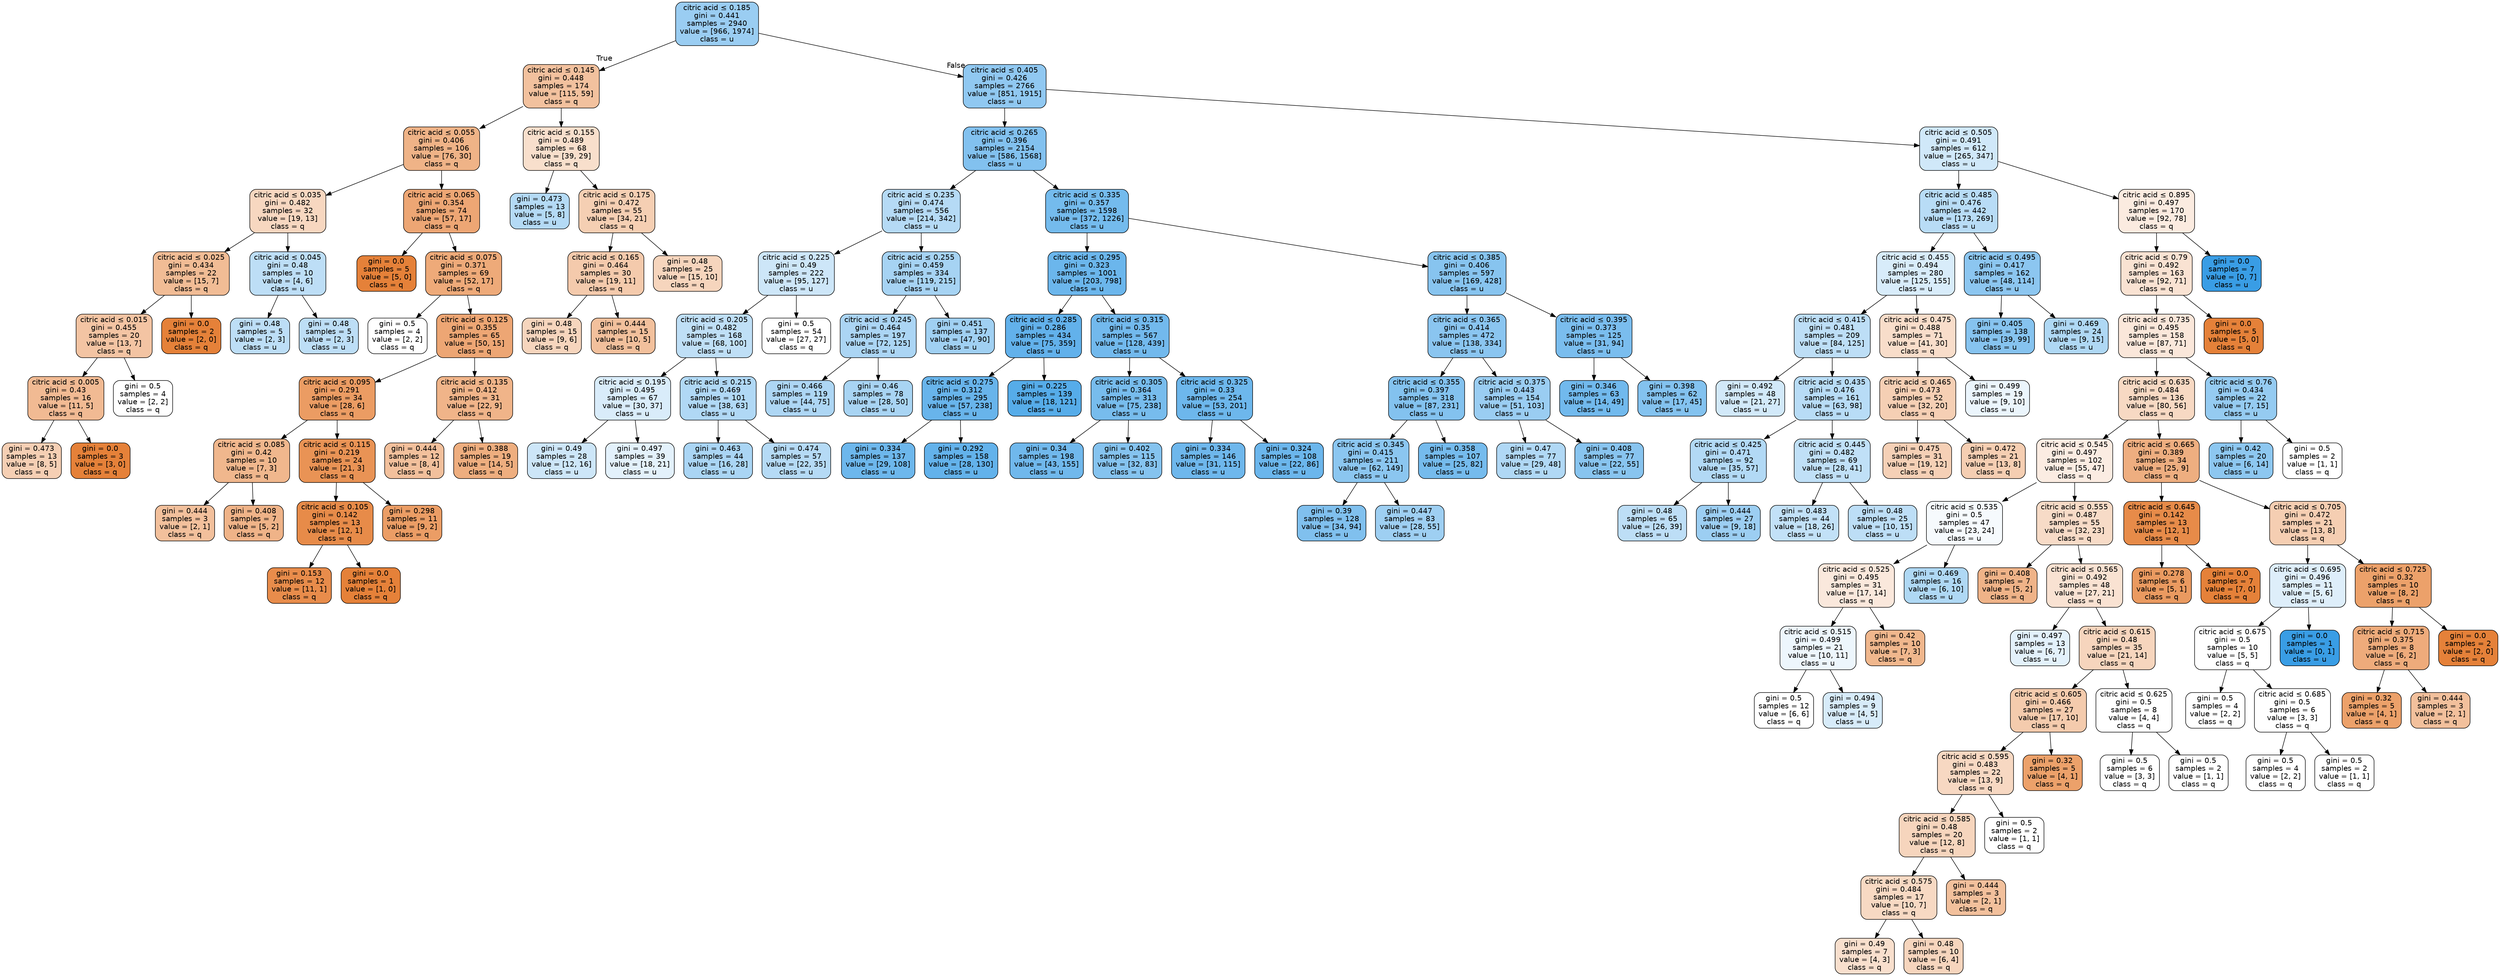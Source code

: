 digraph Tree {
node [shape=box, style="filled, rounded", color="black", fontname=helvetica] ;
edge [fontname=helvetica] ;
0 [label=<citric acid &le; 0.185<br/>gini = 0.441<br/>samples = 2940<br/>value = [966, 1974]<br/>class = u>, fillcolor="#399de582"] ;
1 [label=<citric acid &le; 0.145<br/>gini = 0.448<br/>samples = 174<br/>value = [115, 59]<br/>class = q>, fillcolor="#e581397c"] ;
0 -> 1 [labeldistance=2.5, labelangle=45, headlabel="True"] ;
2 [label=<citric acid &le; 0.055<br/>gini = 0.406<br/>samples = 106<br/>value = [76, 30]<br/>class = q>, fillcolor="#e581399a"] ;
1 -> 2 ;
3 [label=<citric acid &le; 0.035<br/>gini = 0.482<br/>samples = 32<br/>value = [19, 13]<br/>class = q>, fillcolor="#e5813951"] ;
2 -> 3 ;
4 [label=<citric acid &le; 0.025<br/>gini = 0.434<br/>samples = 22<br/>value = [15, 7]<br/>class = q>, fillcolor="#e5813988"] ;
3 -> 4 ;
5 [label=<citric acid &le; 0.015<br/>gini = 0.455<br/>samples = 20<br/>value = [13, 7]<br/>class = q>, fillcolor="#e5813976"] ;
4 -> 5 ;
6 [label=<citric acid &le; 0.005<br/>gini = 0.43<br/>samples = 16<br/>value = [11, 5]<br/>class = q>, fillcolor="#e581398b"] ;
5 -> 6 ;
7 [label=<gini = 0.473<br/>samples = 13<br/>value = [8, 5]<br/>class = q>, fillcolor="#e5813960"] ;
6 -> 7 ;
8 [label=<gini = 0.0<br/>samples = 3<br/>value = [3, 0]<br/>class = q>, fillcolor="#e58139ff"] ;
6 -> 8 ;
9 [label=<gini = 0.5<br/>samples = 4<br/>value = [2, 2]<br/>class = q>, fillcolor="#e5813900"] ;
5 -> 9 ;
10 [label=<gini = 0.0<br/>samples = 2<br/>value = [2, 0]<br/>class = q>, fillcolor="#e58139ff"] ;
4 -> 10 ;
11 [label=<citric acid &le; 0.045<br/>gini = 0.48<br/>samples = 10<br/>value = [4, 6]<br/>class = u>, fillcolor="#399de555"] ;
3 -> 11 ;
12 [label=<gini = 0.48<br/>samples = 5<br/>value = [2, 3]<br/>class = u>, fillcolor="#399de555"] ;
11 -> 12 ;
13 [label=<gini = 0.48<br/>samples = 5<br/>value = [2, 3]<br/>class = u>, fillcolor="#399de555"] ;
11 -> 13 ;
14 [label=<citric acid &le; 0.065<br/>gini = 0.354<br/>samples = 74<br/>value = [57, 17]<br/>class = q>, fillcolor="#e58139b3"] ;
2 -> 14 ;
15 [label=<gini = 0.0<br/>samples = 5<br/>value = [5, 0]<br/>class = q>, fillcolor="#e58139ff"] ;
14 -> 15 ;
16 [label=<citric acid &le; 0.075<br/>gini = 0.371<br/>samples = 69<br/>value = [52, 17]<br/>class = q>, fillcolor="#e58139ac"] ;
14 -> 16 ;
17 [label=<gini = 0.5<br/>samples = 4<br/>value = [2, 2]<br/>class = q>, fillcolor="#e5813900"] ;
16 -> 17 ;
18 [label=<citric acid &le; 0.125<br/>gini = 0.355<br/>samples = 65<br/>value = [50, 15]<br/>class = q>, fillcolor="#e58139b3"] ;
16 -> 18 ;
19 [label=<citric acid &le; 0.095<br/>gini = 0.291<br/>samples = 34<br/>value = [28, 6]<br/>class = q>, fillcolor="#e58139c8"] ;
18 -> 19 ;
20 [label=<citric acid &le; 0.085<br/>gini = 0.42<br/>samples = 10<br/>value = [7, 3]<br/>class = q>, fillcolor="#e5813992"] ;
19 -> 20 ;
21 [label=<gini = 0.444<br/>samples = 3<br/>value = [2, 1]<br/>class = q>, fillcolor="#e581397f"] ;
20 -> 21 ;
22 [label=<gini = 0.408<br/>samples = 7<br/>value = [5, 2]<br/>class = q>, fillcolor="#e5813999"] ;
20 -> 22 ;
23 [label=<citric acid &le; 0.115<br/>gini = 0.219<br/>samples = 24<br/>value = [21, 3]<br/>class = q>, fillcolor="#e58139db"] ;
19 -> 23 ;
24 [label=<citric acid &le; 0.105<br/>gini = 0.142<br/>samples = 13<br/>value = [12, 1]<br/>class = q>, fillcolor="#e58139ea"] ;
23 -> 24 ;
25 [label=<gini = 0.153<br/>samples = 12<br/>value = [11, 1]<br/>class = q>, fillcolor="#e58139e8"] ;
24 -> 25 ;
26 [label=<gini = 0.0<br/>samples = 1<br/>value = [1, 0]<br/>class = q>, fillcolor="#e58139ff"] ;
24 -> 26 ;
27 [label=<gini = 0.298<br/>samples = 11<br/>value = [9, 2]<br/>class = q>, fillcolor="#e58139c6"] ;
23 -> 27 ;
28 [label=<citric acid &le; 0.135<br/>gini = 0.412<br/>samples = 31<br/>value = [22, 9]<br/>class = q>, fillcolor="#e5813997"] ;
18 -> 28 ;
29 [label=<gini = 0.444<br/>samples = 12<br/>value = [8, 4]<br/>class = q>, fillcolor="#e581397f"] ;
28 -> 29 ;
30 [label=<gini = 0.388<br/>samples = 19<br/>value = [14, 5]<br/>class = q>, fillcolor="#e58139a4"] ;
28 -> 30 ;
31 [label=<citric acid &le; 0.155<br/>gini = 0.489<br/>samples = 68<br/>value = [39, 29]<br/>class = q>, fillcolor="#e5813941"] ;
1 -> 31 ;
32 [label=<gini = 0.473<br/>samples = 13<br/>value = [5, 8]<br/>class = u>, fillcolor="#399de560"] ;
31 -> 32 ;
33 [label=<citric acid &le; 0.175<br/>gini = 0.472<br/>samples = 55<br/>value = [34, 21]<br/>class = q>, fillcolor="#e5813961"] ;
31 -> 33 ;
34 [label=<citric acid &le; 0.165<br/>gini = 0.464<br/>samples = 30<br/>value = [19, 11]<br/>class = q>, fillcolor="#e581396b"] ;
33 -> 34 ;
35 [label=<gini = 0.48<br/>samples = 15<br/>value = [9, 6]<br/>class = q>, fillcolor="#e5813955"] ;
34 -> 35 ;
36 [label=<gini = 0.444<br/>samples = 15<br/>value = [10, 5]<br/>class = q>, fillcolor="#e581397f"] ;
34 -> 36 ;
37 [label=<gini = 0.48<br/>samples = 25<br/>value = [15, 10]<br/>class = q>, fillcolor="#e5813955"] ;
33 -> 37 ;
38 [label=<citric acid &le; 0.405<br/>gini = 0.426<br/>samples = 2766<br/>value = [851, 1915]<br/>class = u>, fillcolor="#399de58e"] ;
0 -> 38 [labeldistance=2.5, labelangle=-45, headlabel="False"] ;
39 [label=<citric acid &le; 0.265<br/>gini = 0.396<br/>samples = 2154<br/>value = [586, 1568]<br/>class = u>, fillcolor="#399de5a0"] ;
38 -> 39 ;
40 [label=<citric acid &le; 0.235<br/>gini = 0.474<br/>samples = 556<br/>value = [214, 342]<br/>class = u>, fillcolor="#399de55f"] ;
39 -> 40 ;
41 [label=<citric acid &le; 0.225<br/>gini = 0.49<br/>samples = 222<br/>value = [95, 127]<br/>class = u>, fillcolor="#399de540"] ;
40 -> 41 ;
42 [label=<citric acid &le; 0.205<br/>gini = 0.482<br/>samples = 168<br/>value = [68, 100]<br/>class = u>, fillcolor="#399de552"] ;
41 -> 42 ;
43 [label=<citric acid &le; 0.195<br/>gini = 0.495<br/>samples = 67<br/>value = [30, 37]<br/>class = u>, fillcolor="#399de530"] ;
42 -> 43 ;
44 [label=<gini = 0.49<br/>samples = 28<br/>value = [12, 16]<br/>class = u>, fillcolor="#399de540"] ;
43 -> 44 ;
45 [label=<gini = 0.497<br/>samples = 39<br/>value = [18, 21]<br/>class = u>, fillcolor="#399de524"] ;
43 -> 45 ;
46 [label=<citric acid &le; 0.215<br/>gini = 0.469<br/>samples = 101<br/>value = [38, 63]<br/>class = u>, fillcolor="#399de565"] ;
42 -> 46 ;
47 [label=<gini = 0.463<br/>samples = 44<br/>value = [16, 28]<br/>class = u>, fillcolor="#399de56d"] ;
46 -> 47 ;
48 [label=<gini = 0.474<br/>samples = 57<br/>value = [22, 35]<br/>class = u>, fillcolor="#399de55f"] ;
46 -> 48 ;
49 [label=<gini = 0.5<br/>samples = 54<br/>value = [27, 27]<br/>class = q>, fillcolor="#e5813900"] ;
41 -> 49 ;
50 [label=<citric acid &le; 0.255<br/>gini = 0.459<br/>samples = 334<br/>value = [119, 215]<br/>class = u>, fillcolor="#399de572"] ;
40 -> 50 ;
51 [label=<citric acid &le; 0.245<br/>gini = 0.464<br/>samples = 197<br/>value = [72, 125]<br/>class = u>, fillcolor="#399de56c"] ;
50 -> 51 ;
52 [label=<gini = 0.466<br/>samples = 119<br/>value = [44, 75]<br/>class = u>, fillcolor="#399de569"] ;
51 -> 52 ;
53 [label=<gini = 0.46<br/>samples = 78<br/>value = [28, 50]<br/>class = u>, fillcolor="#399de570"] ;
51 -> 53 ;
54 [label=<gini = 0.451<br/>samples = 137<br/>value = [47, 90]<br/>class = u>, fillcolor="#399de57a"] ;
50 -> 54 ;
55 [label=<citric acid &le; 0.335<br/>gini = 0.357<br/>samples = 1598<br/>value = [372, 1226]<br/>class = u>, fillcolor="#399de5b2"] ;
39 -> 55 ;
56 [label=<citric acid &le; 0.295<br/>gini = 0.323<br/>samples = 1001<br/>value = [203, 798]<br/>class = u>, fillcolor="#399de5be"] ;
55 -> 56 ;
57 [label=<citric acid &le; 0.285<br/>gini = 0.286<br/>samples = 434<br/>value = [75, 359]<br/>class = u>, fillcolor="#399de5ca"] ;
56 -> 57 ;
58 [label=<citric acid &le; 0.275<br/>gini = 0.312<br/>samples = 295<br/>value = [57, 238]<br/>class = u>, fillcolor="#399de5c2"] ;
57 -> 58 ;
59 [label=<gini = 0.334<br/>samples = 137<br/>value = [29, 108]<br/>class = u>, fillcolor="#399de5bb"] ;
58 -> 59 ;
60 [label=<gini = 0.292<br/>samples = 158<br/>value = [28, 130]<br/>class = u>, fillcolor="#399de5c8"] ;
58 -> 60 ;
61 [label=<gini = 0.225<br/>samples = 139<br/>value = [18, 121]<br/>class = u>, fillcolor="#399de5d9"] ;
57 -> 61 ;
62 [label=<citric acid &le; 0.315<br/>gini = 0.35<br/>samples = 567<br/>value = [128, 439]<br/>class = u>, fillcolor="#399de5b5"] ;
56 -> 62 ;
63 [label=<citric acid &le; 0.305<br/>gini = 0.364<br/>samples = 313<br/>value = [75, 238]<br/>class = u>, fillcolor="#399de5af"] ;
62 -> 63 ;
64 [label=<gini = 0.34<br/>samples = 198<br/>value = [43, 155]<br/>class = u>, fillcolor="#399de5b8"] ;
63 -> 64 ;
65 [label=<gini = 0.402<br/>samples = 115<br/>value = [32, 83]<br/>class = u>, fillcolor="#399de59d"] ;
63 -> 65 ;
66 [label=<citric acid &le; 0.325<br/>gini = 0.33<br/>samples = 254<br/>value = [53, 201]<br/>class = u>, fillcolor="#399de5bc"] ;
62 -> 66 ;
67 [label=<gini = 0.334<br/>samples = 146<br/>value = [31, 115]<br/>class = u>, fillcolor="#399de5ba"] ;
66 -> 67 ;
68 [label=<gini = 0.324<br/>samples = 108<br/>value = [22, 86]<br/>class = u>, fillcolor="#399de5be"] ;
66 -> 68 ;
69 [label=<citric acid &le; 0.385<br/>gini = 0.406<br/>samples = 597<br/>value = [169, 428]<br/>class = u>, fillcolor="#399de59a"] ;
55 -> 69 ;
70 [label=<citric acid &le; 0.365<br/>gini = 0.414<br/>samples = 472<br/>value = [138, 334]<br/>class = u>, fillcolor="#399de596"] ;
69 -> 70 ;
71 [label=<citric acid &le; 0.355<br/>gini = 0.397<br/>samples = 318<br/>value = [87, 231]<br/>class = u>, fillcolor="#399de59f"] ;
70 -> 71 ;
72 [label=<citric acid &le; 0.345<br/>gini = 0.415<br/>samples = 211<br/>value = [62, 149]<br/>class = u>, fillcolor="#399de595"] ;
71 -> 72 ;
73 [label=<gini = 0.39<br/>samples = 128<br/>value = [34, 94]<br/>class = u>, fillcolor="#399de5a3"] ;
72 -> 73 ;
74 [label=<gini = 0.447<br/>samples = 83<br/>value = [28, 55]<br/>class = u>, fillcolor="#399de57d"] ;
72 -> 74 ;
75 [label=<gini = 0.358<br/>samples = 107<br/>value = [25, 82]<br/>class = u>, fillcolor="#399de5b1"] ;
71 -> 75 ;
76 [label=<citric acid &le; 0.375<br/>gini = 0.443<br/>samples = 154<br/>value = [51, 103]<br/>class = u>, fillcolor="#399de581"] ;
70 -> 76 ;
77 [label=<gini = 0.47<br/>samples = 77<br/>value = [29, 48]<br/>class = u>, fillcolor="#399de565"] ;
76 -> 77 ;
78 [label=<gini = 0.408<br/>samples = 77<br/>value = [22, 55]<br/>class = u>, fillcolor="#399de599"] ;
76 -> 78 ;
79 [label=<citric acid &le; 0.395<br/>gini = 0.373<br/>samples = 125<br/>value = [31, 94]<br/>class = u>, fillcolor="#399de5ab"] ;
69 -> 79 ;
80 [label=<gini = 0.346<br/>samples = 63<br/>value = [14, 49]<br/>class = u>, fillcolor="#399de5b6"] ;
79 -> 80 ;
81 [label=<gini = 0.398<br/>samples = 62<br/>value = [17, 45]<br/>class = u>, fillcolor="#399de59f"] ;
79 -> 81 ;
82 [label=<citric acid &le; 0.505<br/>gini = 0.491<br/>samples = 612<br/>value = [265, 347]<br/>class = u>, fillcolor="#399de53c"] ;
38 -> 82 ;
83 [label=<citric acid &le; 0.485<br/>gini = 0.476<br/>samples = 442<br/>value = [173, 269]<br/>class = u>, fillcolor="#399de55b"] ;
82 -> 83 ;
84 [label=<citric acid &le; 0.455<br/>gini = 0.494<br/>samples = 280<br/>value = [125, 155]<br/>class = u>, fillcolor="#399de531"] ;
83 -> 84 ;
85 [label=<citric acid &le; 0.415<br/>gini = 0.481<br/>samples = 209<br/>value = [84, 125]<br/>class = u>, fillcolor="#399de554"] ;
84 -> 85 ;
86 [label=<gini = 0.492<br/>samples = 48<br/>value = [21, 27]<br/>class = u>, fillcolor="#399de539"] ;
85 -> 86 ;
87 [label=<citric acid &le; 0.435<br/>gini = 0.476<br/>samples = 161<br/>value = [63, 98]<br/>class = u>, fillcolor="#399de55b"] ;
85 -> 87 ;
88 [label=<citric acid &le; 0.425<br/>gini = 0.471<br/>samples = 92<br/>value = [35, 57]<br/>class = u>, fillcolor="#399de562"] ;
87 -> 88 ;
89 [label=<gini = 0.48<br/>samples = 65<br/>value = [26, 39]<br/>class = u>, fillcolor="#399de555"] ;
88 -> 89 ;
90 [label=<gini = 0.444<br/>samples = 27<br/>value = [9, 18]<br/>class = u>, fillcolor="#399de57f"] ;
88 -> 90 ;
91 [label=<citric acid &le; 0.445<br/>gini = 0.482<br/>samples = 69<br/>value = [28, 41]<br/>class = u>, fillcolor="#399de551"] ;
87 -> 91 ;
92 [label=<gini = 0.483<br/>samples = 44<br/>value = [18, 26]<br/>class = u>, fillcolor="#399de54e"] ;
91 -> 92 ;
93 [label=<gini = 0.48<br/>samples = 25<br/>value = [10, 15]<br/>class = u>, fillcolor="#399de555"] ;
91 -> 93 ;
94 [label=<citric acid &le; 0.475<br/>gini = 0.488<br/>samples = 71<br/>value = [41, 30]<br/>class = q>, fillcolor="#e5813944"] ;
84 -> 94 ;
95 [label=<citric acid &le; 0.465<br/>gini = 0.473<br/>samples = 52<br/>value = [32, 20]<br/>class = q>, fillcolor="#e5813960"] ;
94 -> 95 ;
96 [label=<gini = 0.475<br/>samples = 31<br/>value = [19, 12]<br/>class = q>, fillcolor="#e581395e"] ;
95 -> 96 ;
97 [label=<gini = 0.472<br/>samples = 21<br/>value = [13, 8]<br/>class = q>, fillcolor="#e5813962"] ;
95 -> 97 ;
98 [label=<gini = 0.499<br/>samples = 19<br/>value = [9, 10]<br/>class = u>, fillcolor="#399de519"] ;
94 -> 98 ;
99 [label=<citric acid &le; 0.495<br/>gini = 0.417<br/>samples = 162<br/>value = [48, 114]<br/>class = u>, fillcolor="#399de594"] ;
83 -> 99 ;
100 [label=<gini = 0.405<br/>samples = 138<br/>value = [39, 99]<br/>class = u>, fillcolor="#399de59b"] ;
99 -> 100 ;
101 [label=<gini = 0.469<br/>samples = 24<br/>value = [9, 15]<br/>class = u>, fillcolor="#399de566"] ;
99 -> 101 ;
102 [label=<citric acid &le; 0.895<br/>gini = 0.497<br/>samples = 170<br/>value = [92, 78]<br/>class = q>, fillcolor="#e5813927"] ;
82 -> 102 ;
103 [label=<citric acid &le; 0.79<br/>gini = 0.492<br/>samples = 163<br/>value = [92, 71]<br/>class = q>, fillcolor="#e581393a"] ;
102 -> 103 ;
104 [label=<citric acid &le; 0.735<br/>gini = 0.495<br/>samples = 158<br/>value = [87, 71]<br/>class = q>, fillcolor="#e581392f"] ;
103 -> 104 ;
105 [label=<citric acid &le; 0.635<br/>gini = 0.484<br/>samples = 136<br/>value = [80, 56]<br/>class = q>, fillcolor="#e581394d"] ;
104 -> 105 ;
106 [label=<citric acid &le; 0.545<br/>gini = 0.497<br/>samples = 102<br/>value = [55, 47]<br/>class = q>, fillcolor="#e5813925"] ;
105 -> 106 ;
107 [label=<citric acid &le; 0.535<br/>gini = 0.5<br/>samples = 47<br/>value = [23, 24]<br/>class = u>, fillcolor="#399de50b"] ;
106 -> 107 ;
108 [label=<citric acid &le; 0.525<br/>gini = 0.495<br/>samples = 31<br/>value = [17, 14]<br/>class = q>, fillcolor="#e581392d"] ;
107 -> 108 ;
109 [label=<citric acid &le; 0.515<br/>gini = 0.499<br/>samples = 21<br/>value = [10, 11]<br/>class = u>, fillcolor="#399de517"] ;
108 -> 109 ;
110 [label=<gini = 0.5<br/>samples = 12<br/>value = [6, 6]<br/>class = q>, fillcolor="#e5813900"] ;
109 -> 110 ;
111 [label=<gini = 0.494<br/>samples = 9<br/>value = [4, 5]<br/>class = u>, fillcolor="#399de533"] ;
109 -> 111 ;
112 [label=<gini = 0.42<br/>samples = 10<br/>value = [7, 3]<br/>class = q>, fillcolor="#e5813992"] ;
108 -> 112 ;
113 [label=<gini = 0.469<br/>samples = 16<br/>value = [6, 10]<br/>class = u>, fillcolor="#399de566"] ;
107 -> 113 ;
114 [label=<citric acid &le; 0.555<br/>gini = 0.487<br/>samples = 55<br/>value = [32, 23]<br/>class = q>, fillcolor="#e5813948"] ;
106 -> 114 ;
115 [label=<gini = 0.408<br/>samples = 7<br/>value = [5, 2]<br/>class = q>, fillcolor="#e5813999"] ;
114 -> 115 ;
116 [label=<citric acid &le; 0.565<br/>gini = 0.492<br/>samples = 48<br/>value = [27, 21]<br/>class = q>, fillcolor="#e5813939"] ;
114 -> 116 ;
117 [label=<gini = 0.497<br/>samples = 13<br/>value = [6, 7]<br/>class = u>, fillcolor="#399de524"] ;
116 -> 117 ;
118 [label=<citric acid &le; 0.615<br/>gini = 0.48<br/>samples = 35<br/>value = [21, 14]<br/>class = q>, fillcolor="#e5813955"] ;
116 -> 118 ;
119 [label=<citric acid &le; 0.605<br/>gini = 0.466<br/>samples = 27<br/>value = [17, 10]<br/>class = q>, fillcolor="#e5813969"] ;
118 -> 119 ;
120 [label=<citric acid &le; 0.595<br/>gini = 0.483<br/>samples = 22<br/>value = [13, 9]<br/>class = q>, fillcolor="#e581394e"] ;
119 -> 120 ;
121 [label=<citric acid &le; 0.585<br/>gini = 0.48<br/>samples = 20<br/>value = [12, 8]<br/>class = q>, fillcolor="#e5813955"] ;
120 -> 121 ;
122 [label=<citric acid &le; 0.575<br/>gini = 0.484<br/>samples = 17<br/>value = [10, 7]<br/>class = q>, fillcolor="#e581394d"] ;
121 -> 122 ;
123 [label=<gini = 0.49<br/>samples = 7<br/>value = [4, 3]<br/>class = q>, fillcolor="#e5813940"] ;
122 -> 123 ;
124 [label=<gini = 0.48<br/>samples = 10<br/>value = [6, 4]<br/>class = q>, fillcolor="#e5813955"] ;
122 -> 124 ;
125 [label=<gini = 0.444<br/>samples = 3<br/>value = [2, 1]<br/>class = q>, fillcolor="#e581397f"] ;
121 -> 125 ;
126 [label=<gini = 0.5<br/>samples = 2<br/>value = [1, 1]<br/>class = q>, fillcolor="#e5813900"] ;
120 -> 126 ;
127 [label=<gini = 0.32<br/>samples = 5<br/>value = [4, 1]<br/>class = q>, fillcolor="#e58139bf"] ;
119 -> 127 ;
128 [label=<citric acid &le; 0.625<br/>gini = 0.5<br/>samples = 8<br/>value = [4, 4]<br/>class = q>, fillcolor="#e5813900"] ;
118 -> 128 ;
129 [label=<gini = 0.5<br/>samples = 6<br/>value = [3, 3]<br/>class = q>, fillcolor="#e5813900"] ;
128 -> 129 ;
130 [label=<gini = 0.5<br/>samples = 2<br/>value = [1, 1]<br/>class = q>, fillcolor="#e5813900"] ;
128 -> 130 ;
131 [label=<citric acid &le; 0.665<br/>gini = 0.389<br/>samples = 34<br/>value = [25, 9]<br/>class = q>, fillcolor="#e58139a3"] ;
105 -> 131 ;
132 [label=<citric acid &le; 0.645<br/>gini = 0.142<br/>samples = 13<br/>value = [12, 1]<br/>class = q>, fillcolor="#e58139ea"] ;
131 -> 132 ;
133 [label=<gini = 0.278<br/>samples = 6<br/>value = [5, 1]<br/>class = q>, fillcolor="#e58139cc"] ;
132 -> 133 ;
134 [label=<gini = 0.0<br/>samples = 7<br/>value = [7, 0]<br/>class = q>, fillcolor="#e58139ff"] ;
132 -> 134 ;
135 [label=<citric acid &le; 0.705<br/>gini = 0.472<br/>samples = 21<br/>value = [13, 8]<br/>class = q>, fillcolor="#e5813962"] ;
131 -> 135 ;
136 [label=<citric acid &le; 0.695<br/>gini = 0.496<br/>samples = 11<br/>value = [5, 6]<br/>class = u>, fillcolor="#399de52a"] ;
135 -> 136 ;
137 [label=<citric acid &le; 0.675<br/>gini = 0.5<br/>samples = 10<br/>value = [5, 5]<br/>class = q>, fillcolor="#e5813900"] ;
136 -> 137 ;
138 [label=<gini = 0.5<br/>samples = 4<br/>value = [2, 2]<br/>class = q>, fillcolor="#e5813900"] ;
137 -> 138 ;
139 [label=<citric acid &le; 0.685<br/>gini = 0.5<br/>samples = 6<br/>value = [3, 3]<br/>class = q>, fillcolor="#e5813900"] ;
137 -> 139 ;
140 [label=<gini = 0.5<br/>samples = 4<br/>value = [2, 2]<br/>class = q>, fillcolor="#e5813900"] ;
139 -> 140 ;
141 [label=<gini = 0.5<br/>samples = 2<br/>value = [1, 1]<br/>class = q>, fillcolor="#e5813900"] ;
139 -> 141 ;
142 [label=<gini = 0.0<br/>samples = 1<br/>value = [0, 1]<br/>class = u>, fillcolor="#399de5ff"] ;
136 -> 142 ;
143 [label=<citric acid &le; 0.725<br/>gini = 0.32<br/>samples = 10<br/>value = [8, 2]<br/>class = q>, fillcolor="#e58139bf"] ;
135 -> 143 ;
144 [label=<citric acid &le; 0.715<br/>gini = 0.375<br/>samples = 8<br/>value = [6, 2]<br/>class = q>, fillcolor="#e58139aa"] ;
143 -> 144 ;
145 [label=<gini = 0.32<br/>samples = 5<br/>value = [4, 1]<br/>class = q>, fillcolor="#e58139bf"] ;
144 -> 145 ;
146 [label=<gini = 0.444<br/>samples = 3<br/>value = [2, 1]<br/>class = q>, fillcolor="#e581397f"] ;
144 -> 146 ;
147 [label=<gini = 0.0<br/>samples = 2<br/>value = [2, 0]<br/>class = q>, fillcolor="#e58139ff"] ;
143 -> 147 ;
148 [label=<citric acid &le; 0.76<br/>gini = 0.434<br/>samples = 22<br/>value = [7, 15]<br/>class = u>, fillcolor="#399de588"] ;
104 -> 148 ;
149 [label=<gini = 0.42<br/>samples = 20<br/>value = [6, 14]<br/>class = u>, fillcolor="#399de592"] ;
148 -> 149 ;
150 [label=<gini = 0.5<br/>samples = 2<br/>value = [1, 1]<br/>class = q>, fillcolor="#e5813900"] ;
148 -> 150 ;
151 [label=<gini = 0.0<br/>samples = 5<br/>value = [5, 0]<br/>class = q>, fillcolor="#e58139ff"] ;
103 -> 151 ;
152 [label=<gini = 0.0<br/>samples = 7<br/>value = [0, 7]<br/>class = u>, fillcolor="#399de5ff"] ;
102 -> 152 ;
}